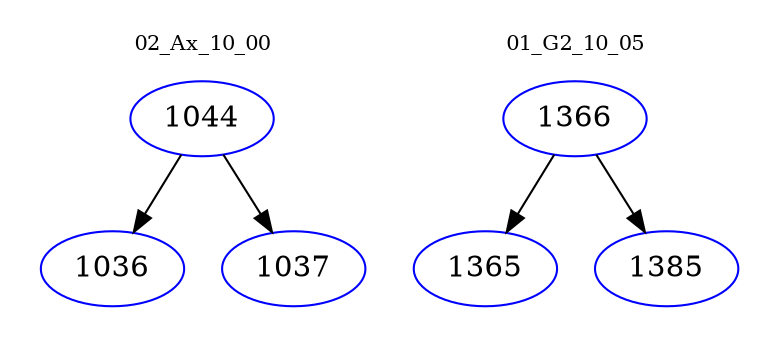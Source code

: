 digraph{
subgraph cluster_0 {
color = white
label = "02_Ax_10_00";
fontsize=10;
T0_1044 [label="1044", color="blue"]
T0_1044 -> T0_1036 [color="black"]
T0_1036 [label="1036", color="blue"]
T0_1044 -> T0_1037 [color="black"]
T0_1037 [label="1037", color="blue"]
}
subgraph cluster_1 {
color = white
label = "01_G2_10_05";
fontsize=10;
T1_1366 [label="1366", color="blue"]
T1_1366 -> T1_1365 [color="black"]
T1_1365 [label="1365", color="blue"]
T1_1366 -> T1_1385 [color="black"]
T1_1385 [label="1385", color="blue"]
}
}
